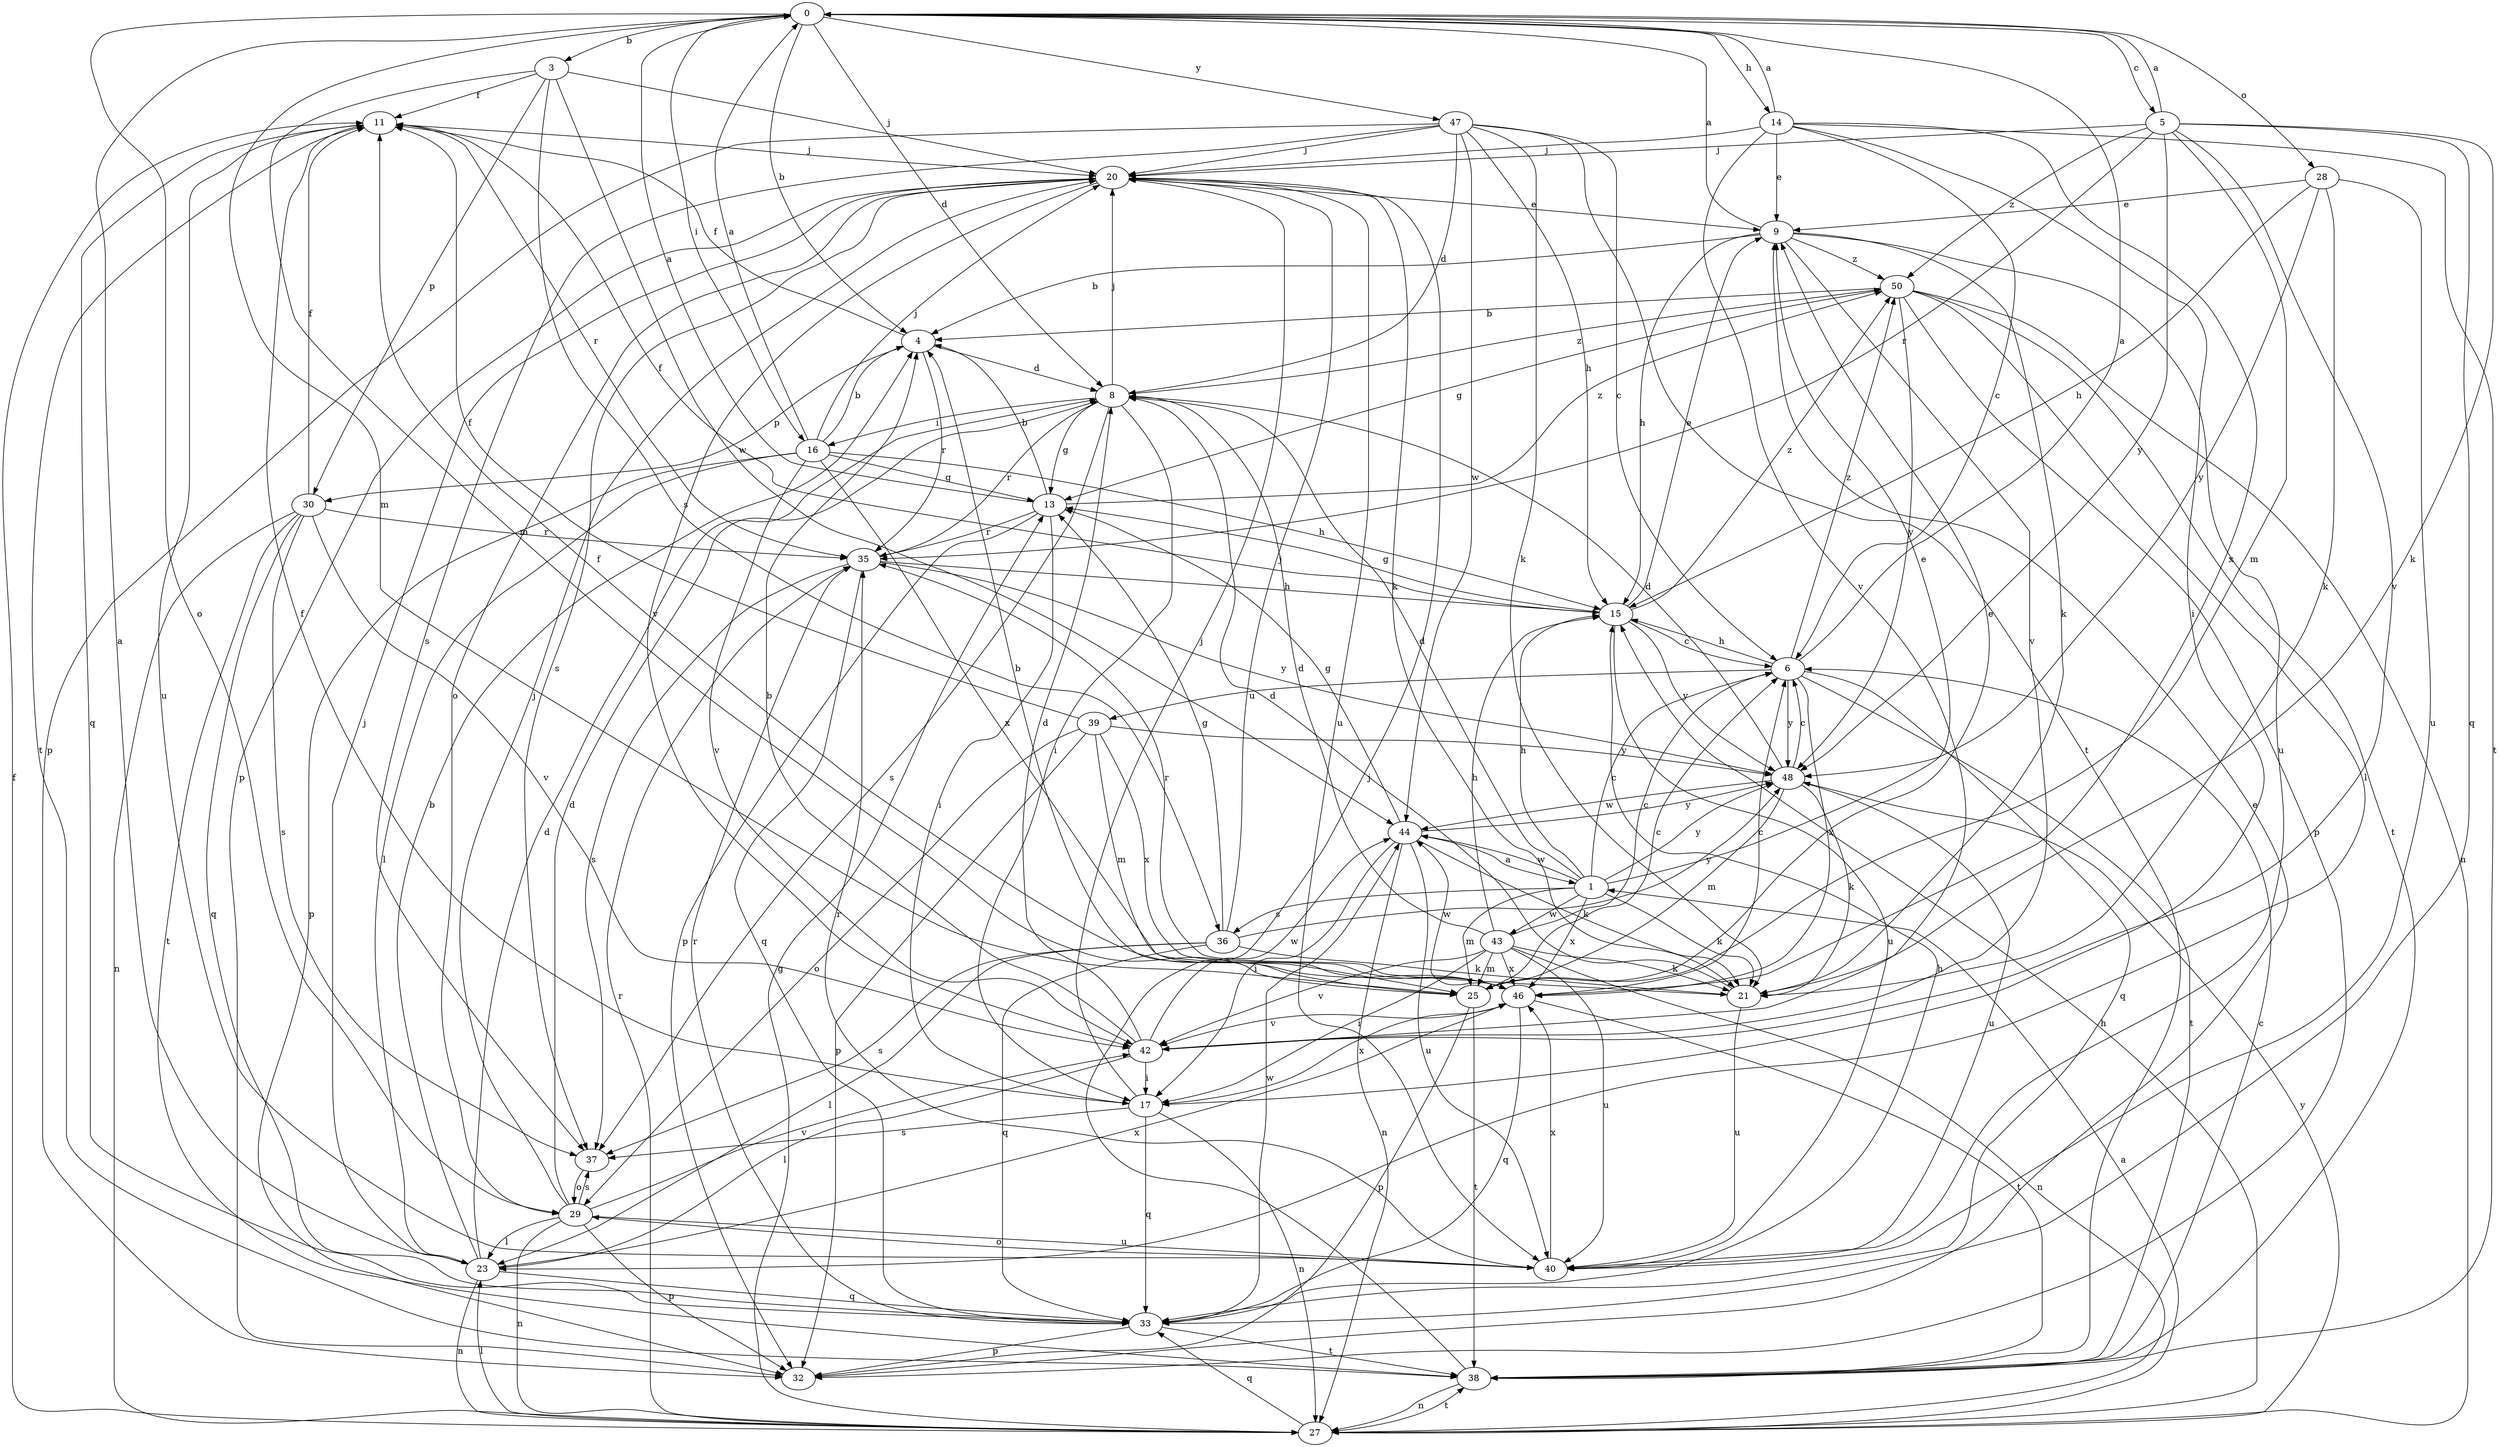 strict digraph  {
0;
1;
3;
4;
5;
6;
8;
9;
11;
13;
14;
15;
16;
17;
20;
21;
23;
25;
27;
28;
29;
30;
32;
33;
35;
36;
37;
38;
39;
40;
42;
43;
44;
46;
47;
48;
50;
0 -> 3  [label=b];
0 -> 4  [label=b];
0 -> 5  [label=c];
0 -> 8  [label=d];
0 -> 14  [label=h];
0 -> 16  [label=i];
0 -> 25  [label=m];
0 -> 28  [label=o];
0 -> 29  [label=o];
0 -> 47  [label=y];
1 -> 6  [label=c];
1 -> 8  [label=d];
1 -> 9  [label=e];
1 -> 15  [label=h];
1 -> 21  [label=k];
1 -> 25  [label=m];
1 -> 36  [label=s];
1 -> 43  [label=w];
1 -> 44  [label=w];
1 -> 46  [label=x];
1 -> 48  [label=y];
3 -> 11  [label=f];
3 -> 20  [label=j];
3 -> 25  [label=m];
3 -> 30  [label=p];
3 -> 36  [label=s];
3 -> 44  [label=w];
4 -> 8  [label=d];
4 -> 11  [label=f];
4 -> 30  [label=p];
4 -> 35  [label=r];
5 -> 0  [label=a];
5 -> 20  [label=j];
5 -> 21  [label=k];
5 -> 25  [label=m];
5 -> 33  [label=q];
5 -> 35  [label=r];
5 -> 42  [label=v];
5 -> 48  [label=y];
5 -> 50  [label=z];
6 -> 0  [label=a];
6 -> 15  [label=h];
6 -> 33  [label=q];
6 -> 38  [label=t];
6 -> 39  [label=u];
6 -> 46  [label=x];
6 -> 48  [label=y];
6 -> 50  [label=z];
8 -> 13  [label=g];
8 -> 16  [label=i];
8 -> 17  [label=i];
8 -> 20  [label=j];
8 -> 35  [label=r];
8 -> 37  [label=s];
8 -> 50  [label=z];
9 -> 0  [label=a];
9 -> 4  [label=b];
9 -> 15  [label=h];
9 -> 21  [label=k];
9 -> 40  [label=u];
9 -> 42  [label=v];
9 -> 50  [label=z];
11 -> 20  [label=j];
11 -> 33  [label=q];
11 -> 35  [label=r];
11 -> 38  [label=t];
11 -> 40  [label=u];
13 -> 0  [label=a];
13 -> 4  [label=b];
13 -> 17  [label=i];
13 -> 32  [label=p];
13 -> 35  [label=r];
13 -> 50  [label=z];
14 -> 0  [label=a];
14 -> 6  [label=c];
14 -> 9  [label=e];
14 -> 17  [label=i];
14 -> 20  [label=j];
14 -> 38  [label=t];
14 -> 42  [label=v];
14 -> 46  [label=x];
15 -> 6  [label=c];
15 -> 9  [label=e];
15 -> 11  [label=f];
15 -> 13  [label=g];
15 -> 40  [label=u];
15 -> 48  [label=y];
15 -> 50  [label=z];
16 -> 0  [label=a];
16 -> 4  [label=b];
16 -> 13  [label=g];
16 -> 15  [label=h];
16 -> 20  [label=j];
16 -> 23  [label=l];
16 -> 32  [label=p];
16 -> 42  [label=v];
16 -> 46  [label=x];
17 -> 11  [label=f];
17 -> 20  [label=j];
17 -> 27  [label=n];
17 -> 33  [label=q];
17 -> 37  [label=s];
17 -> 46  [label=x];
20 -> 9  [label=e];
20 -> 21  [label=k];
20 -> 29  [label=o];
20 -> 32  [label=p];
20 -> 37  [label=s];
20 -> 40  [label=u];
20 -> 42  [label=v];
21 -> 8  [label=d];
21 -> 35  [label=r];
21 -> 40  [label=u];
23 -> 0  [label=a];
23 -> 4  [label=b];
23 -> 8  [label=d];
23 -> 20  [label=j];
23 -> 27  [label=n];
23 -> 33  [label=q];
23 -> 46  [label=x];
25 -> 4  [label=b];
25 -> 6  [label=c];
25 -> 9  [label=e];
25 -> 32  [label=p];
25 -> 38  [label=t];
27 -> 1  [label=a];
27 -> 11  [label=f];
27 -> 13  [label=g];
27 -> 15  [label=h];
27 -> 23  [label=l];
27 -> 33  [label=q];
27 -> 35  [label=r];
27 -> 38  [label=t];
27 -> 48  [label=y];
28 -> 9  [label=e];
28 -> 15  [label=h];
28 -> 21  [label=k];
28 -> 40  [label=u];
28 -> 48  [label=y];
29 -> 8  [label=d];
29 -> 20  [label=j];
29 -> 23  [label=l];
29 -> 27  [label=n];
29 -> 32  [label=p];
29 -> 37  [label=s];
29 -> 40  [label=u];
29 -> 42  [label=v];
30 -> 11  [label=f];
30 -> 27  [label=n];
30 -> 33  [label=q];
30 -> 35  [label=r];
30 -> 37  [label=s];
30 -> 38  [label=t];
30 -> 42  [label=v];
32 -> 9  [label=e];
33 -> 15  [label=h];
33 -> 32  [label=p];
33 -> 35  [label=r];
33 -> 38  [label=t];
33 -> 44  [label=w];
35 -> 15  [label=h];
35 -> 33  [label=q];
35 -> 37  [label=s];
35 -> 48  [label=y];
36 -> 13  [label=g];
36 -> 20  [label=j];
36 -> 21  [label=k];
36 -> 23  [label=l];
36 -> 33  [label=q];
36 -> 37  [label=s];
36 -> 48  [label=y];
37 -> 29  [label=o];
38 -> 6  [label=c];
38 -> 20  [label=j];
38 -> 27  [label=n];
39 -> 11  [label=f];
39 -> 25  [label=m];
39 -> 29  [label=o];
39 -> 32  [label=p];
39 -> 46  [label=x];
39 -> 48  [label=y];
40 -> 29  [label=o];
40 -> 35  [label=r];
40 -> 46  [label=x];
42 -> 4  [label=b];
42 -> 8  [label=d];
42 -> 17  [label=i];
42 -> 23  [label=l];
42 -> 44  [label=w];
43 -> 6  [label=c];
43 -> 8  [label=d];
43 -> 15  [label=h];
43 -> 17  [label=i];
43 -> 21  [label=k];
43 -> 25  [label=m];
43 -> 27  [label=n];
43 -> 40  [label=u];
43 -> 42  [label=v];
43 -> 46  [label=x];
44 -> 1  [label=a];
44 -> 13  [label=g];
44 -> 17  [label=i];
44 -> 21  [label=k];
44 -> 27  [label=n];
44 -> 40  [label=u];
44 -> 48  [label=y];
46 -> 6  [label=c];
46 -> 11  [label=f];
46 -> 33  [label=q];
46 -> 38  [label=t];
46 -> 42  [label=v];
46 -> 44  [label=w];
47 -> 6  [label=c];
47 -> 8  [label=d];
47 -> 15  [label=h];
47 -> 20  [label=j];
47 -> 21  [label=k];
47 -> 32  [label=p];
47 -> 37  [label=s];
47 -> 38  [label=t];
47 -> 44  [label=w];
48 -> 6  [label=c];
48 -> 8  [label=d];
48 -> 21  [label=k];
48 -> 25  [label=m];
48 -> 40  [label=u];
48 -> 44  [label=w];
50 -> 4  [label=b];
50 -> 13  [label=g];
50 -> 23  [label=l];
50 -> 27  [label=n];
50 -> 32  [label=p];
50 -> 38  [label=t];
50 -> 48  [label=y];
}
